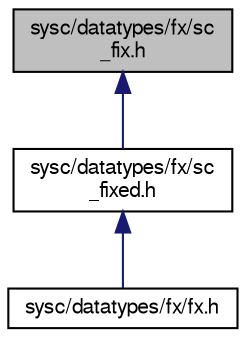 digraph "sysc/datatypes/fx/sc_fix.h"
{
  edge [fontname="FreeSans",fontsize="10",labelfontname="FreeSans",labelfontsize="10"];
  node [fontname="FreeSans",fontsize="10",shape=record];
  Node71 [label="sysc/datatypes/fx/sc\l_fix.h",height=0.2,width=0.4,color="black", fillcolor="grey75", style="filled", fontcolor="black"];
  Node71 -> Node72 [dir="back",color="midnightblue",fontsize="10",style="solid",fontname="FreeSans"];
  Node72 [label="sysc/datatypes/fx/sc\l_fixed.h",height=0.2,width=0.4,color="black", fillcolor="white", style="filled",URL="$a00119.html"];
  Node72 -> Node73 [dir="back",color="midnightblue",fontsize="10",style="solid",fontname="FreeSans"];
  Node73 [label="sysc/datatypes/fx/fx.h",height=0.2,width=0.4,color="black", fillcolor="white", style="filled",URL="$a00110.html"];
}
